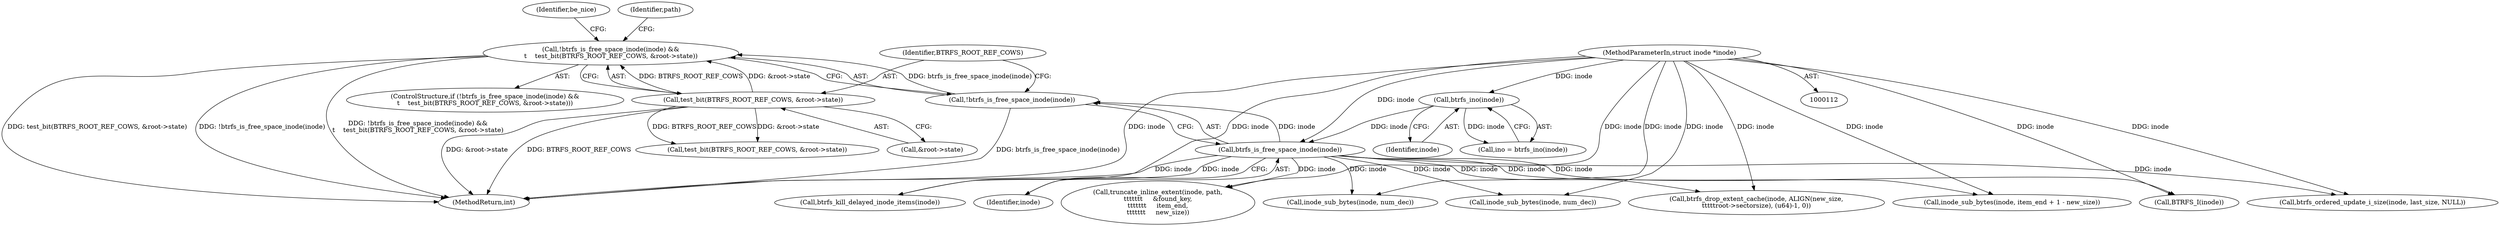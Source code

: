 digraph "0_linux_0305cd5f7fca85dae392b9ba85b116896eb7c1c7@API" {
"1000201" [label="(Call,!btrfs_is_free_space_inode(inode) &&\n\t    test_bit(BTRFS_ROOT_REF_COWS, &root->state))"];
"1000202" [label="(Call,!btrfs_is_free_space_inode(inode))"];
"1000203" [label="(Call,btrfs_is_free_space_inode(inode))"];
"1000174" [label="(Call,btrfs_ino(inode))"];
"1000115" [label="(MethodParameterIn,struct inode *inode)"];
"1000205" [label="(Call,test_bit(BTRFS_ROOT_REF_COWS, &root->state))"];
"1000175" [label="(Identifier,inode)"];
"1000633" [label="(Call,truncate_inline_extent(inode, path,\n\t\t\t\t\t\t\t     &found_key,\n\t\t\t\t\t\t\t     item_end,\n\t\t\t\t\t\t\t     new_size))"];
"1000267" [label="(Call,btrfs_kill_delayed_inode_items(inode))"];
"1000212" [label="(Identifier,be_nice)"];
"1000215" [label="(Identifier,path)"];
"1000205" [label="(Call,test_bit(BTRFS_ROOT_REF_COWS, &root->state))"];
"1000206" [label="(Identifier,BTRFS_ROOT_REF_COWS)"];
"1000204" [label="(Identifier,inode)"];
"1000203" [label="(Call,btrfs_is_free_space_inode(inode))"];
"1000200" [label="(ControlStructure,if (!btrfs_is_free_space_inode(inode) &&\n\t    test_bit(BTRFS_ROOT_REF_COWS, &root->state)))"];
"1000264" [label="(Call,BTRFS_I(inode))"];
"1000207" [label="(Call,&root->state)"];
"1000202" [label="(Call,!btrfs_is_free_space_inode(inode))"];
"1000959" [label="(MethodReturn,int)"];
"1000244" [label="(Call,btrfs_drop_extent_cache(inode, ALIGN(new_size,\n\t\t\t\t\troot->sectorsize), (u64)-1, 0))"];
"1000578" [label="(Call,inode_sub_bytes(inode, num_dec))"];
"1000201" [label="(Call,!btrfs_is_free_space_inode(inode) &&\n\t    test_bit(BTRFS_ROOT_REF_COWS, &root->state))"];
"1000115" [label="(MethodParameterIn,struct inode *inode)"];
"1000537" [label="(Call,inode_sub_bytes(inode, num_dec))"];
"1000174" [label="(Call,btrfs_ino(inode))"];
"1000231" [label="(Call,test_bit(BTRFS_ROOT_REF_COWS, &root->state))"];
"1000657" [label="(Call,inode_sub_bytes(inode, item_end + 1 - new_size))"];
"1000910" [label="(Call,btrfs_ordered_update_i_size(inode, last_size, NULL))"];
"1000172" [label="(Call,ino = btrfs_ino(inode))"];
"1000201" -> "1000200"  [label="AST: "];
"1000201" -> "1000202"  [label="CFG: "];
"1000201" -> "1000205"  [label="CFG: "];
"1000202" -> "1000201"  [label="AST: "];
"1000205" -> "1000201"  [label="AST: "];
"1000212" -> "1000201"  [label="CFG: "];
"1000215" -> "1000201"  [label="CFG: "];
"1000201" -> "1000959"  [label="DDG: !btrfs_is_free_space_inode(inode) &&\n\t    test_bit(BTRFS_ROOT_REF_COWS, &root->state)"];
"1000201" -> "1000959"  [label="DDG: test_bit(BTRFS_ROOT_REF_COWS, &root->state)"];
"1000201" -> "1000959"  [label="DDG: !btrfs_is_free_space_inode(inode)"];
"1000202" -> "1000201"  [label="DDG: btrfs_is_free_space_inode(inode)"];
"1000205" -> "1000201"  [label="DDG: BTRFS_ROOT_REF_COWS"];
"1000205" -> "1000201"  [label="DDG: &root->state"];
"1000202" -> "1000203"  [label="CFG: "];
"1000203" -> "1000202"  [label="AST: "];
"1000206" -> "1000202"  [label="CFG: "];
"1000202" -> "1000959"  [label="DDG: btrfs_is_free_space_inode(inode)"];
"1000203" -> "1000202"  [label="DDG: inode"];
"1000203" -> "1000204"  [label="CFG: "];
"1000204" -> "1000203"  [label="AST: "];
"1000203" -> "1000959"  [label="DDG: inode"];
"1000174" -> "1000203"  [label="DDG: inode"];
"1000115" -> "1000203"  [label="DDG: inode"];
"1000203" -> "1000244"  [label="DDG: inode"];
"1000203" -> "1000264"  [label="DDG: inode"];
"1000203" -> "1000267"  [label="DDG: inode"];
"1000203" -> "1000537"  [label="DDG: inode"];
"1000203" -> "1000578"  [label="DDG: inode"];
"1000203" -> "1000633"  [label="DDG: inode"];
"1000203" -> "1000657"  [label="DDG: inode"];
"1000203" -> "1000910"  [label="DDG: inode"];
"1000174" -> "1000172"  [label="AST: "];
"1000174" -> "1000175"  [label="CFG: "];
"1000175" -> "1000174"  [label="AST: "];
"1000172" -> "1000174"  [label="CFG: "];
"1000174" -> "1000172"  [label="DDG: inode"];
"1000115" -> "1000174"  [label="DDG: inode"];
"1000115" -> "1000112"  [label="AST: "];
"1000115" -> "1000959"  [label="DDG: inode"];
"1000115" -> "1000244"  [label="DDG: inode"];
"1000115" -> "1000264"  [label="DDG: inode"];
"1000115" -> "1000267"  [label="DDG: inode"];
"1000115" -> "1000537"  [label="DDG: inode"];
"1000115" -> "1000578"  [label="DDG: inode"];
"1000115" -> "1000633"  [label="DDG: inode"];
"1000115" -> "1000657"  [label="DDG: inode"];
"1000115" -> "1000910"  [label="DDG: inode"];
"1000205" -> "1000207"  [label="CFG: "];
"1000206" -> "1000205"  [label="AST: "];
"1000207" -> "1000205"  [label="AST: "];
"1000205" -> "1000959"  [label="DDG: BTRFS_ROOT_REF_COWS"];
"1000205" -> "1000959"  [label="DDG: &root->state"];
"1000205" -> "1000231"  [label="DDG: BTRFS_ROOT_REF_COWS"];
"1000205" -> "1000231"  [label="DDG: &root->state"];
}
